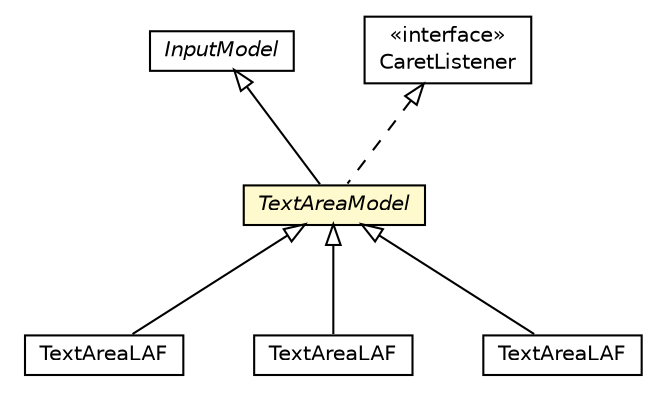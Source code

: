 #!/usr/local/bin/dot
#
# Class diagram 
# Generated by UMLGraph version R5_6-24-gf6e263 (http://www.umlgraph.org/)
#

digraph G {
	edge [fontname="Helvetica",fontsize=10,labelfontname="Helvetica",labelfontsize=10];
	node [fontname="Helvetica",fontsize=10,shape=plaintext];
	nodesep=0.25;
	ranksep=0.5;
	// org.universAAL.ui.handler.gui.swing.model.FormControl.TextAreaModel
	c8034443 [label=<<table title="org.universAAL.ui.handler.gui.swing.model.FormControl.TextAreaModel" border="0" cellborder="1" cellspacing="0" cellpadding="2" port="p" bgcolor="lemonChiffon" href="./TextAreaModel.html">
		<tr><td><table border="0" cellspacing="0" cellpadding="1">
<tr><td align="center" balign="center"><font face="Helvetica-Oblique"> TextAreaModel </font></td></tr>
		</table></td></tr>
		</table>>, URL="./TextAreaModel.html", fontname="Helvetica", fontcolor="black", fontsize=10.0];
	// org.universAAL.ui.handler.gui.swing.model.FormControl.InputModel
	c8034451 [label=<<table title="org.universAAL.ui.handler.gui.swing.model.FormControl.InputModel" border="0" cellborder="1" cellspacing="0" cellpadding="2" port="p" href="./InputModel.html">
		<tr><td><table border="0" cellspacing="0" cellpadding="1">
<tr><td align="center" balign="center"><font face="Helvetica-Oblique"> InputModel </font></td></tr>
		</table></td></tr>
		</table>>, URL="./InputModel.html", fontname="Helvetica", fontcolor="black", fontsize=10.0];
	// org.universAAL.ui.handler.gui.swing.defaultLookAndFeel.TextAreaLAF
	c8034495 [label=<<table title="org.universAAL.ui.handler.gui.swing.defaultLookAndFeel.TextAreaLAF" border="0" cellborder="1" cellspacing="0" cellpadding="2" port="p" href="../../defaultLookAndFeel/TextAreaLAF.html">
		<tr><td><table border="0" cellspacing="0" cellpadding="1">
<tr><td align="center" balign="center"> TextAreaLAF </td></tr>
		</table></td></tr>
		</table>>, URL="../../defaultLookAndFeel/TextAreaLAF.html", fontname="Helvetica", fontcolor="black", fontsize=10.0];
	// org.universAAL.ui.gui.swing.bluesteelLAF.TextAreaLAF
	c8034525 [label=<<table title="org.universAAL.ui.gui.swing.bluesteelLAF.TextAreaLAF" border="0" cellborder="1" cellspacing="0" cellpadding="2" port="p" href="../../../../../gui/swing/bluesteelLAF/TextAreaLAF.html">
		<tr><td><table border="0" cellspacing="0" cellpadding="1">
<tr><td align="center" balign="center"> TextAreaLAF </td></tr>
		</table></td></tr>
		</table>>, URL="../../../../../gui/swing/bluesteelLAF/TextAreaLAF.html", fontname="Helvetica", fontcolor="black", fontsize=10.0];
	// org.universAAL.ui.handler.gui.swing.classic.TextAreaLAF
	c8034564 [label=<<table title="org.universAAL.ui.handler.gui.swing.classic.TextAreaLAF" border="0" cellborder="1" cellspacing="0" cellpadding="2" port="p" href="../../classic/TextAreaLAF.html">
		<tr><td><table border="0" cellspacing="0" cellpadding="1">
<tr><td align="center" balign="center"> TextAreaLAF </td></tr>
		</table></td></tr>
		</table>>, URL="../../classic/TextAreaLAF.html", fontname="Helvetica", fontcolor="black", fontsize=10.0];
	//org.universAAL.ui.handler.gui.swing.model.FormControl.TextAreaModel extends org.universAAL.ui.handler.gui.swing.model.FormControl.InputModel
	c8034451:p -> c8034443:p [dir=back,arrowtail=empty];
	//org.universAAL.ui.handler.gui.swing.model.FormControl.TextAreaModel implements javax.swing.event.CaretListener
	c8035083:p -> c8034443:p [dir=back,arrowtail=empty,style=dashed];
	//org.universAAL.ui.handler.gui.swing.defaultLookAndFeel.TextAreaLAF extends org.universAAL.ui.handler.gui.swing.model.FormControl.TextAreaModel
	c8034443:p -> c8034495:p [dir=back,arrowtail=empty];
	//org.universAAL.ui.gui.swing.bluesteelLAF.TextAreaLAF extends org.universAAL.ui.handler.gui.swing.model.FormControl.TextAreaModel
	c8034443:p -> c8034525:p [dir=back,arrowtail=empty];
	//org.universAAL.ui.handler.gui.swing.classic.TextAreaLAF extends org.universAAL.ui.handler.gui.swing.model.FormControl.TextAreaModel
	c8034443:p -> c8034564:p [dir=back,arrowtail=empty];
	// javax.swing.event.CaretListener
	c8035083 [label=<<table title="javax.swing.event.CaretListener" border="0" cellborder="1" cellspacing="0" cellpadding="2" port="p" href="http://java.sun.com/j2se/1.4.2/docs/api/javax/swing/event/CaretListener.html">
		<tr><td><table border="0" cellspacing="0" cellpadding="1">
<tr><td align="center" balign="center"> &#171;interface&#187; </td></tr>
<tr><td align="center" balign="center"> CaretListener </td></tr>
		</table></td></tr>
		</table>>, URL="http://java.sun.com/j2se/1.4.2/docs/api/javax/swing/event/CaretListener.html", fontname="Helvetica", fontcolor="black", fontsize=10.0];
}

